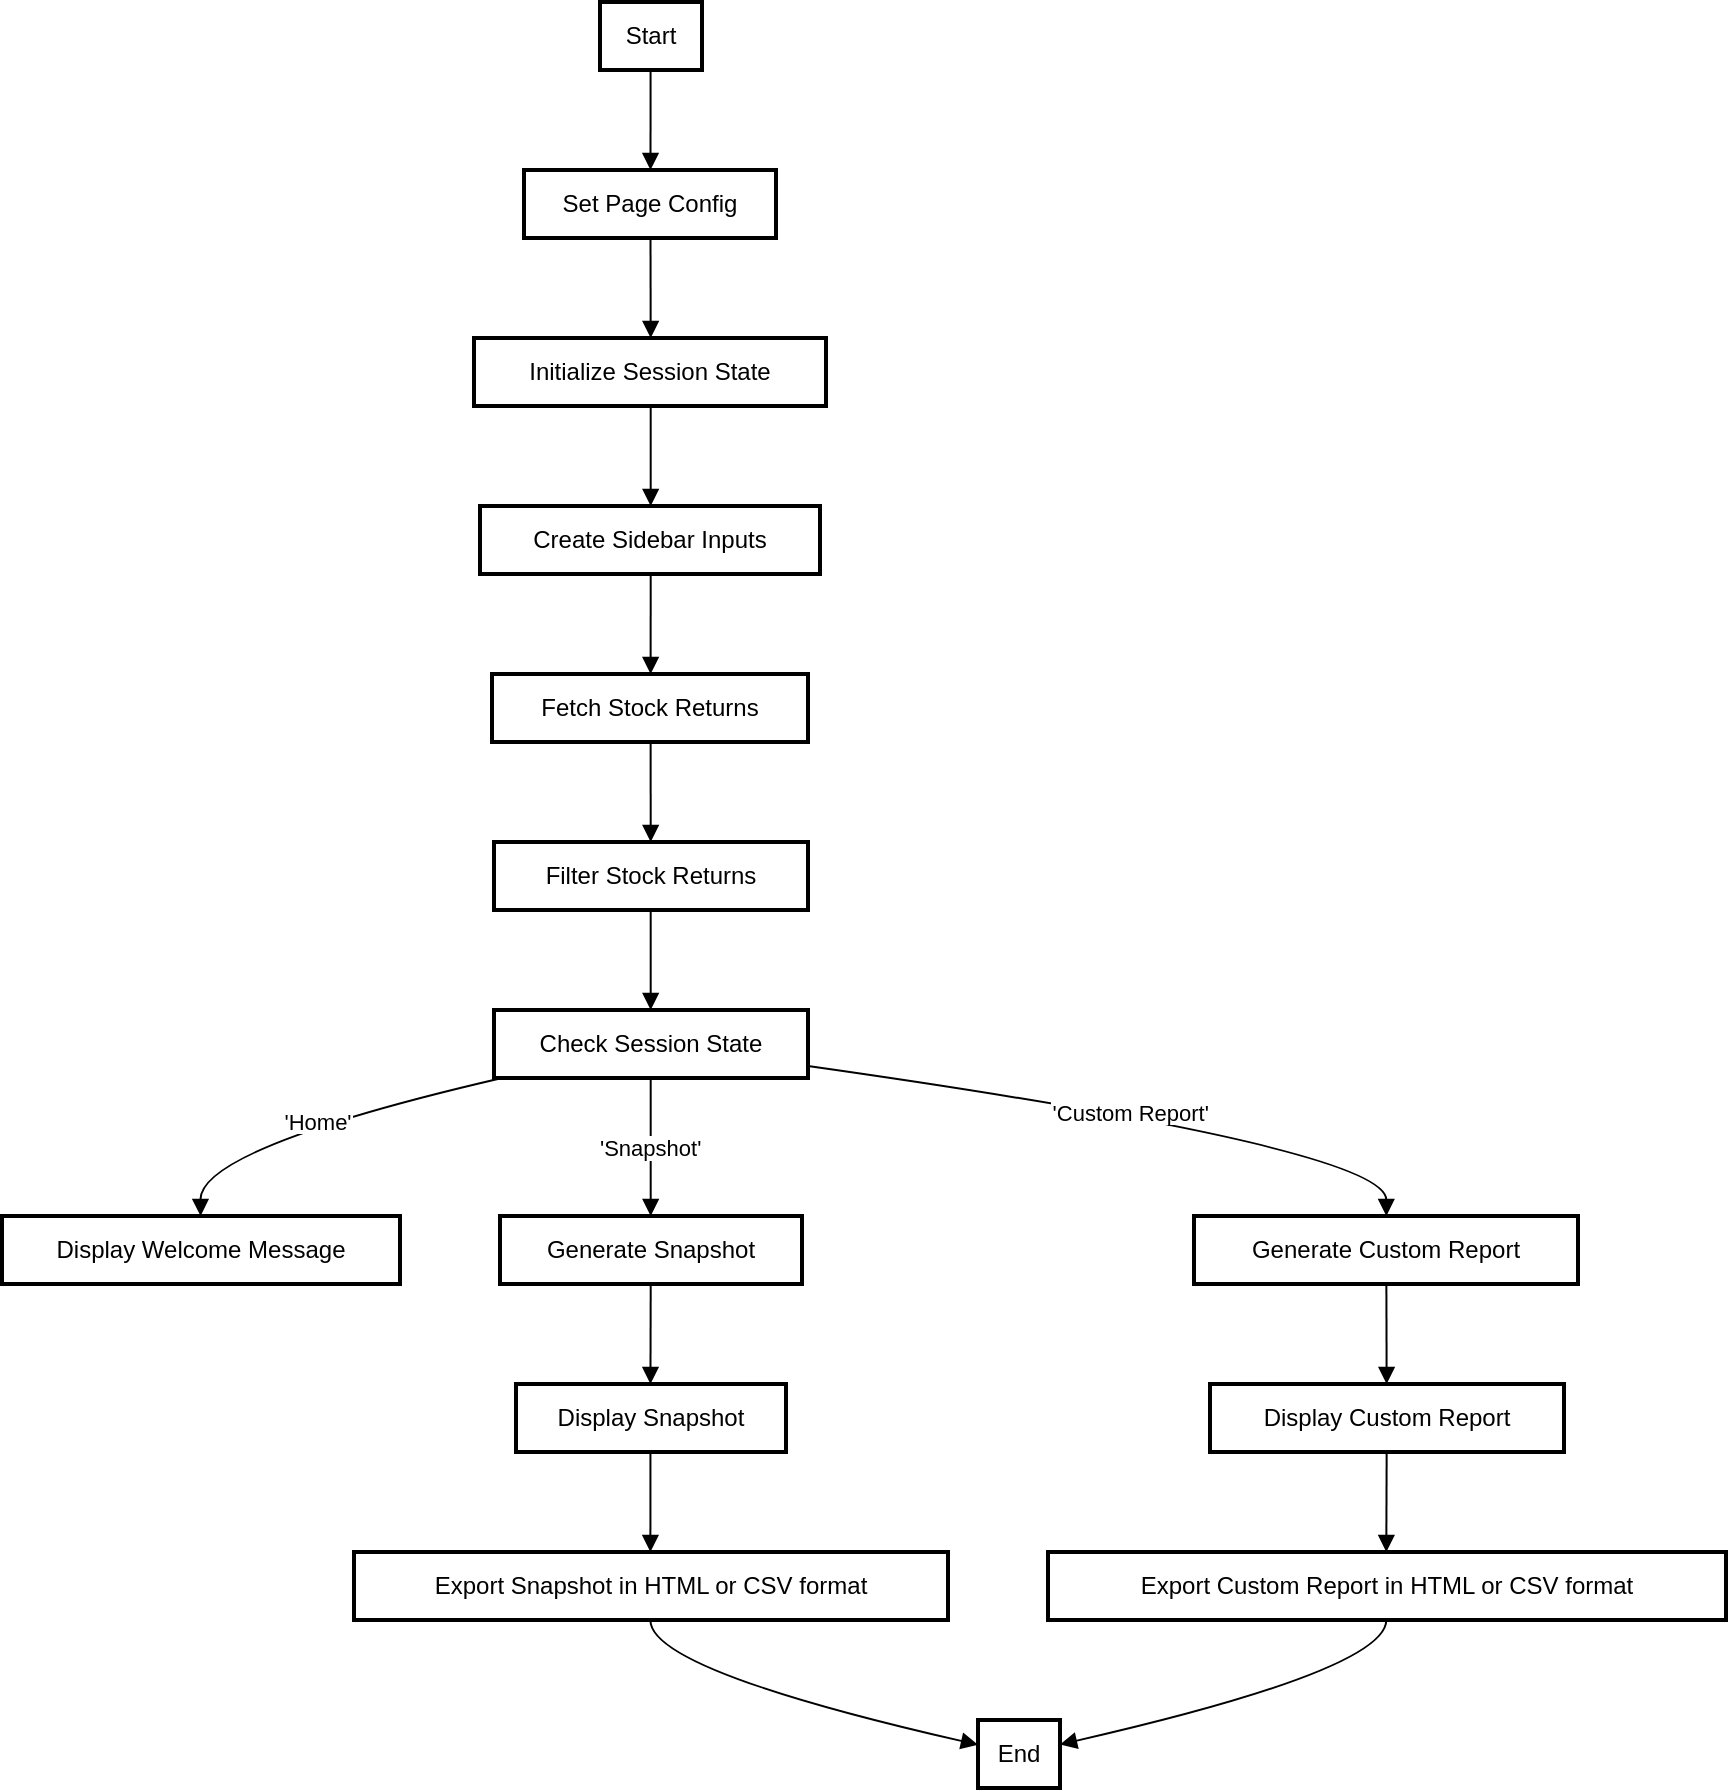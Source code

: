 <mxfile version="24.4.0" type="device">
  <diagram name="Page-1" id="SYojXq4BFtEc9Gnq5BYK">
    <mxGraphModel dx="1434" dy="836" grid="1" gridSize="10" guides="1" tooltips="1" connect="1" arrows="1" fold="1" page="1" pageScale="1" pageWidth="850" pageHeight="1100" math="0" shadow="0">
      <root>
        <mxCell id="0" />
        <mxCell id="1" parent="0" />
        <mxCell id="Ni1sHBzoLcNnOqbHGIHK-1" value="Start" style="whiteSpace=wrap;strokeWidth=2;" vertex="1" parent="1">
          <mxGeometry x="319" y="20" width="51" height="34" as="geometry" />
        </mxCell>
        <mxCell id="Ni1sHBzoLcNnOqbHGIHK-2" value="Set Page Config" style="whiteSpace=wrap;strokeWidth=2;" vertex="1" parent="1">
          <mxGeometry x="281" y="104" width="126" height="34" as="geometry" />
        </mxCell>
        <mxCell id="Ni1sHBzoLcNnOqbHGIHK-3" value="Initialize Session State" style="whiteSpace=wrap;strokeWidth=2;" vertex="1" parent="1">
          <mxGeometry x="256" y="188" width="176" height="34" as="geometry" />
        </mxCell>
        <mxCell id="Ni1sHBzoLcNnOqbHGIHK-4" value="Create Sidebar Inputs" style="whiteSpace=wrap;strokeWidth=2;" vertex="1" parent="1">
          <mxGeometry x="259" y="272" width="170" height="34" as="geometry" />
        </mxCell>
        <mxCell id="Ni1sHBzoLcNnOqbHGIHK-5" value="Fetch Stock Returns" style="whiteSpace=wrap;strokeWidth=2;" vertex="1" parent="1">
          <mxGeometry x="265" y="356" width="158" height="34" as="geometry" />
        </mxCell>
        <mxCell id="Ni1sHBzoLcNnOqbHGIHK-6" value="Filter Stock Returns" style="whiteSpace=wrap;strokeWidth=2;" vertex="1" parent="1">
          <mxGeometry x="266" y="440" width="157" height="34" as="geometry" />
        </mxCell>
        <mxCell id="Ni1sHBzoLcNnOqbHGIHK-7" value="Check Session State" style="whiteSpace=wrap;strokeWidth=2;" vertex="1" parent="1">
          <mxGeometry x="266" y="524" width="157" height="34" as="geometry" />
        </mxCell>
        <mxCell id="Ni1sHBzoLcNnOqbHGIHK-8" value="Display Welcome Message" style="whiteSpace=wrap;strokeWidth=2;" vertex="1" parent="1">
          <mxGeometry x="20" y="627" width="199" height="34" as="geometry" />
        </mxCell>
        <mxCell id="Ni1sHBzoLcNnOqbHGIHK-9" value="Generate Snapshot" style="whiteSpace=wrap;strokeWidth=2;" vertex="1" parent="1">
          <mxGeometry x="269" y="627" width="151" height="34" as="geometry" />
        </mxCell>
        <mxCell id="Ni1sHBzoLcNnOqbHGIHK-10" value="Generate Custom Report" style="whiteSpace=wrap;strokeWidth=2;" vertex="1" parent="1">
          <mxGeometry x="616" y="627" width="192" height="34" as="geometry" />
        </mxCell>
        <mxCell id="Ni1sHBzoLcNnOqbHGIHK-11" value="Display Snapshot" style="whiteSpace=wrap;strokeWidth=2;" vertex="1" parent="1">
          <mxGeometry x="277" y="711" width="135" height="34" as="geometry" />
        </mxCell>
        <mxCell id="Ni1sHBzoLcNnOqbHGIHK-12" value="Display Custom Report" style="whiteSpace=wrap;strokeWidth=2;" vertex="1" parent="1">
          <mxGeometry x="624" y="711" width="177" height="34" as="geometry" />
        </mxCell>
        <mxCell id="Ni1sHBzoLcNnOqbHGIHK-13" value="Export Snapshot in HTML or CSV format" style="whiteSpace=wrap;strokeWidth=2;" vertex="1" parent="1">
          <mxGeometry x="196" y="795" width="297" height="34" as="geometry" />
        </mxCell>
        <mxCell id="Ni1sHBzoLcNnOqbHGIHK-14" value="Export Custom Report in HTML or CSV format" style="whiteSpace=wrap;strokeWidth=2;" vertex="1" parent="1">
          <mxGeometry x="543" y="795" width="339" height="34" as="geometry" />
        </mxCell>
        <mxCell id="Ni1sHBzoLcNnOqbHGIHK-15" value="End" style="whiteSpace=wrap;strokeWidth=2;" vertex="1" parent="1">
          <mxGeometry x="508" y="879" width="41" height="34" as="geometry" />
        </mxCell>
        <mxCell id="Ni1sHBzoLcNnOqbHGIHK-16" value="" style="curved=1;startArrow=none;endArrow=block;exitX=0.496;exitY=1;entryX=0.502;entryY=0;rounded=0;" edge="1" parent="1" source="Ni1sHBzoLcNnOqbHGIHK-1" target="Ni1sHBzoLcNnOqbHGIHK-2">
          <mxGeometry relative="1" as="geometry">
            <Array as="points" />
          </mxGeometry>
        </mxCell>
        <mxCell id="Ni1sHBzoLcNnOqbHGIHK-17" value="" style="curved=1;startArrow=none;endArrow=block;exitX=0.502;exitY=1;entryX=0.502;entryY=0;rounded=0;" edge="1" parent="1" source="Ni1sHBzoLcNnOqbHGIHK-2" target="Ni1sHBzoLcNnOqbHGIHK-3">
          <mxGeometry relative="1" as="geometry">
            <Array as="points" />
          </mxGeometry>
        </mxCell>
        <mxCell id="Ni1sHBzoLcNnOqbHGIHK-18" value="" style="curved=1;startArrow=none;endArrow=block;exitX=0.502;exitY=1;entryX=0.502;entryY=0;rounded=0;" edge="1" parent="1" source="Ni1sHBzoLcNnOqbHGIHK-3" target="Ni1sHBzoLcNnOqbHGIHK-4">
          <mxGeometry relative="1" as="geometry">
            <Array as="points" />
          </mxGeometry>
        </mxCell>
        <mxCell id="Ni1sHBzoLcNnOqbHGIHK-19" value="" style="curved=1;startArrow=none;endArrow=block;exitX=0.502;exitY=1;entryX=0.502;entryY=0;rounded=0;" edge="1" parent="1" source="Ni1sHBzoLcNnOqbHGIHK-4" target="Ni1sHBzoLcNnOqbHGIHK-5">
          <mxGeometry relative="1" as="geometry">
            <Array as="points" />
          </mxGeometry>
        </mxCell>
        <mxCell id="Ni1sHBzoLcNnOqbHGIHK-20" value="" style="curved=1;startArrow=none;endArrow=block;exitX=0.502;exitY=1;entryX=0.499;entryY=0;rounded=0;" edge="1" parent="1" source="Ni1sHBzoLcNnOqbHGIHK-5" target="Ni1sHBzoLcNnOqbHGIHK-6">
          <mxGeometry relative="1" as="geometry">
            <Array as="points" />
          </mxGeometry>
        </mxCell>
        <mxCell id="Ni1sHBzoLcNnOqbHGIHK-21" value="" style="curved=1;startArrow=none;endArrow=block;exitX=0.499;exitY=1;entryX=0.499;entryY=0;rounded=0;" edge="1" parent="1" source="Ni1sHBzoLcNnOqbHGIHK-6" target="Ni1sHBzoLcNnOqbHGIHK-7">
          <mxGeometry relative="1" as="geometry">
            <Array as="points" />
          </mxGeometry>
        </mxCell>
        <mxCell id="Ni1sHBzoLcNnOqbHGIHK-22" value="&#39;Home&#39;" style="curved=1;startArrow=none;endArrow=block;exitX=0.026;exitY=1;entryX=0.499;entryY=0;rounded=0;" edge="1" parent="1" source="Ni1sHBzoLcNnOqbHGIHK-7" target="Ni1sHBzoLcNnOqbHGIHK-8">
          <mxGeometry relative="1" as="geometry">
            <Array as="points">
              <mxPoint x="119" y="593" />
            </Array>
          </mxGeometry>
        </mxCell>
        <mxCell id="Ni1sHBzoLcNnOqbHGIHK-23" value="&#39;Snapshot&#39;" style="curved=1;startArrow=none;endArrow=block;exitX=0.499;exitY=1;entryX=0.499;entryY=0;rounded=0;" edge="1" parent="1" source="Ni1sHBzoLcNnOqbHGIHK-7" target="Ni1sHBzoLcNnOqbHGIHK-9">
          <mxGeometry relative="1" as="geometry">
            <Array as="points" />
          </mxGeometry>
        </mxCell>
        <mxCell id="Ni1sHBzoLcNnOqbHGIHK-24" value="&#39;Custom Report&#39;" style="curved=1;startArrow=none;endArrow=block;exitX=0.998;exitY=0.823;entryX=0.501;entryY=0;rounded=0;" edge="1" parent="1" source="Ni1sHBzoLcNnOqbHGIHK-7" target="Ni1sHBzoLcNnOqbHGIHK-10">
          <mxGeometry relative="1" as="geometry">
            <Array as="points">
              <mxPoint x="712" y="593" />
            </Array>
          </mxGeometry>
        </mxCell>
        <mxCell id="Ni1sHBzoLcNnOqbHGIHK-25" value="" style="curved=1;startArrow=none;endArrow=block;exitX=0.499;exitY=1;entryX=0.498;entryY=0;rounded=0;" edge="1" parent="1" source="Ni1sHBzoLcNnOqbHGIHK-9" target="Ni1sHBzoLcNnOqbHGIHK-11">
          <mxGeometry relative="1" as="geometry">
            <Array as="points" />
          </mxGeometry>
        </mxCell>
        <mxCell id="Ni1sHBzoLcNnOqbHGIHK-26" value="" style="curved=1;startArrow=none;endArrow=block;exitX=0.501;exitY=1;entryX=0.499;entryY=0;rounded=0;" edge="1" parent="1" source="Ni1sHBzoLcNnOqbHGIHK-10" target="Ni1sHBzoLcNnOqbHGIHK-12">
          <mxGeometry relative="1" as="geometry">
            <Array as="points" />
          </mxGeometry>
        </mxCell>
        <mxCell id="Ni1sHBzoLcNnOqbHGIHK-27" value="" style="curved=1;startArrow=none;endArrow=block;exitX=0.498;exitY=1;entryX=0.499;entryY=0;rounded=0;" edge="1" parent="1" source="Ni1sHBzoLcNnOqbHGIHK-11" target="Ni1sHBzoLcNnOqbHGIHK-13">
          <mxGeometry relative="1" as="geometry">
            <Array as="points" />
          </mxGeometry>
        </mxCell>
        <mxCell id="Ni1sHBzoLcNnOqbHGIHK-28" value="" style="curved=1;startArrow=none;endArrow=block;exitX=0.499;exitY=1;entryX=0.499;entryY=0;rounded=0;" edge="1" parent="1" source="Ni1sHBzoLcNnOqbHGIHK-12" target="Ni1sHBzoLcNnOqbHGIHK-14">
          <mxGeometry relative="1" as="geometry">
            <Array as="points" />
          </mxGeometry>
        </mxCell>
        <mxCell id="Ni1sHBzoLcNnOqbHGIHK-29" value="" style="curved=1;startArrow=none;endArrow=block;exitX=0.499;exitY=1;entryX=-0.009;entryY=0.361;rounded=0;" edge="1" parent="1" source="Ni1sHBzoLcNnOqbHGIHK-13" target="Ni1sHBzoLcNnOqbHGIHK-15">
          <mxGeometry relative="1" as="geometry">
            <Array as="points">
              <mxPoint x="344" y="854" />
            </Array>
          </mxGeometry>
        </mxCell>
        <mxCell id="Ni1sHBzoLcNnOqbHGIHK-30" value="" style="curved=1;startArrow=none;endArrow=block;exitX=0.499;exitY=1;entryX=0.998;entryY=0.361;rounded=0;" edge="1" parent="1" source="Ni1sHBzoLcNnOqbHGIHK-14" target="Ni1sHBzoLcNnOqbHGIHK-15">
          <mxGeometry relative="1" as="geometry">
            <Array as="points">
              <mxPoint x="712" y="854" />
            </Array>
          </mxGeometry>
        </mxCell>
      </root>
    </mxGraphModel>
  </diagram>
</mxfile>
